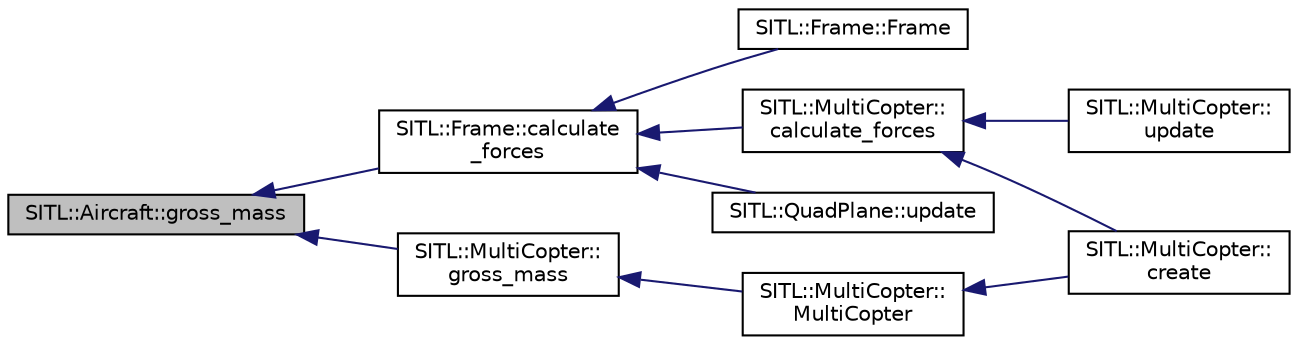 digraph "SITL::Aircraft::gross_mass"
{
 // INTERACTIVE_SVG=YES
  edge [fontname="Helvetica",fontsize="10",labelfontname="Helvetica",labelfontsize="10"];
  node [fontname="Helvetica",fontsize="10",shape=record];
  rankdir="LR";
  Node1 [label="SITL::Aircraft::gross_mass",height=0.2,width=0.4,color="black", fillcolor="grey75", style="filled", fontcolor="black"];
  Node1 -> Node2 [dir="back",color="midnightblue",fontsize="10",style="solid",fontname="Helvetica"];
  Node2 [label="SITL::Frame::calculate\l_forces",height=0.2,width=0.4,color="black", fillcolor="white", style="filled",URL="$classSITL_1_1Frame.html#a87ba820ad586d329b09e18db644114a9"];
  Node2 -> Node3 [dir="back",color="midnightblue",fontsize="10",style="solid",fontname="Helvetica"];
  Node3 [label="SITL::Frame::Frame",height=0.2,width=0.4,color="black", fillcolor="white", style="filled",URL="$classSITL_1_1Frame.html#a326ecc99ce3c71ca671585884cb69b7b"];
  Node2 -> Node4 [dir="back",color="midnightblue",fontsize="10",style="solid",fontname="Helvetica"];
  Node4 [label="SITL::MultiCopter::\lcalculate_forces",height=0.2,width=0.4,color="black", fillcolor="white", style="filled",URL="$classSITL_1_1MultiCopter.html#a9694f42e1889713252a5b01312622bed"];
  Node4 -> Node5 [dir="back",color="midnightblue",fontsize="10",style="solid",fontname="Helvetica"];
  Node5 [label="SITL::MultiCopter::\lupdate",height=0.2,width=0.4,color="black", fillcolor="white", style="filled",URL="$classSITL_1_1MultiCopter.html#ad4df8bcd20625ce425cc9d73f9aa6a20"];
  Node4 -> Node6 [dir="back",color="midnightblue",fontsize="10",style="solid",fontname="Helvetica"];
  Node6 [label="SITL::MultiCopter::\lcreate",height=0.2,width=0.4,color="black", fillcolor="white", style="filled",URL="$classSITL_1_1MultiCopter.html#a9f90e1aa754f77fc472e461ec526c5a4"];
  Node2 -> Node7 [dir="back",color="midnightblue",fontsize="10",style="solid",fontname="Helvetica"];
  Node7 [label="SITL::QuadPlane::update",height=0.2,width=0.4,color="black", fillcolor="white", style="filled",URL="$classSITL_1_1QuadPlane.html#af9068f0de1894f5afc49481c869e3b6c"];
  Node1 -> Node8 [dir="back",color="midnightblue",fontsize="10",style="solid",fontname="Helvetica"];
  Node8 [label="SITL::MultiCopter::\lgross_mass",height=0.2,width=0.4,color="black", fillcolor="white", style="filled",URL="$classSITL_1_1MultiCopter.html#a82e4000a96f333cfca0a3e1adc24b0cc"];
  Node8 -> Node9 [dir="back",color="midnightblue",fontsize="10",style="solid",fontname="Helvetica"];
  Node9 [label="SITL::MultiCopter::\lMultiCopter",height=0.2,width=0.4,color="black", fillcolor="white", style="filled",URL="$classSITL_1_1MultiCopter.html#a1b3a52d1ac484ae1560e389025b3aaa3"];
  Node9 -> Node6 [dir="back",color="midnightblue",fontsize="10",style="solid",fontname="Helvetica"];
}
